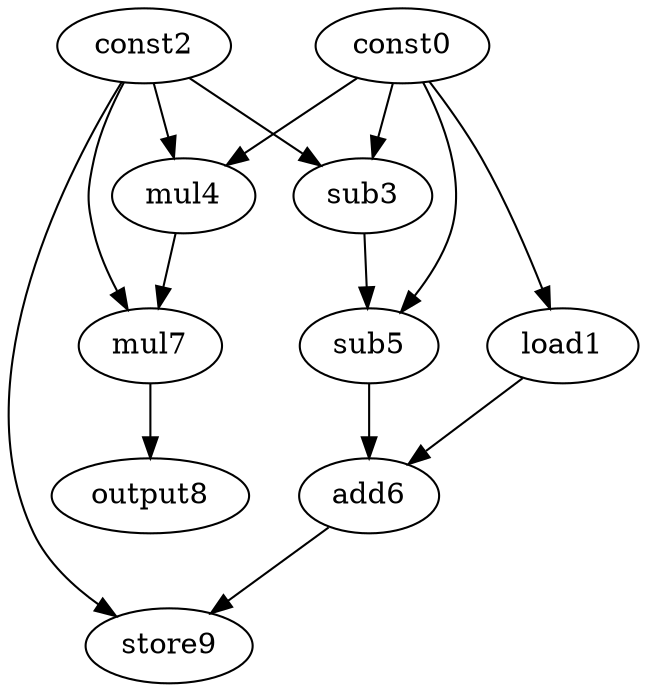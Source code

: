digraph G { 
const0[opcode=const]; 
load1[opcode=load]; 
const2[opcode=const]; 
sub3[opcode=sub]; 
mul4[opcode=mul]; 
sub5[opcode=sub]; 
add6[opcode=add]; 
mul7[opcode=mul]; 
output8[opcode=output]; 
store9[opcode=store]; 
const0->load1[operand=0];
const0->sub3[operand=0];
const2->sub3[operand=1];
const0->mul4[operand=0];
const2->mul4[operand=1];
const0->sub5[operand=0];
sub3->sub5[operand=1];
const2->mul7[operand=0];
mul4->mul7[operand=1];
load1->add6[operand=0];
sub5->add6[operand=1];
mul7->output8[operand=0];
const2->store9[operand=0];
add6->store9[operand=1];
}
